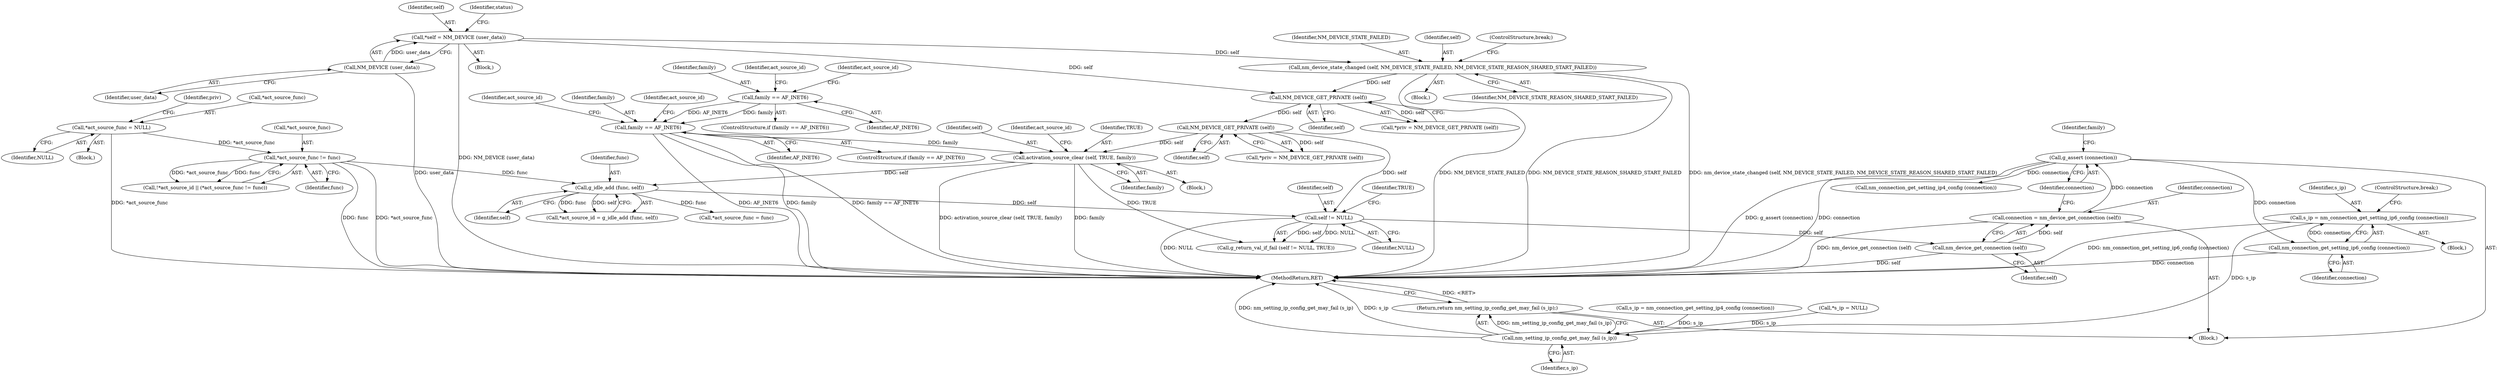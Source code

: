 digraph "0_NetworkManager_d5fc88e573fa58b93034b04d35a2454f5d28cad9@API" {
"1003523" [label="(Call,s_ip = nm_connection_get_setting_ip6_config (connection))"];
"1003525" [label="(Call,nm_connection_get_setting_ip6_config (connection))"];
"1003511" [label="(Call,g_assert (connection))"];
"1003507" [label="(Call,connection = nm_device_get_connection (self))"];
"1003509" [label="(Call,nm_device_get_connection (self))"];
"1003503" [label="(Call,self != NULL)"];
"1003489" [label="(Call,g_idle_add (func, self))"];
"1003477" [label="(Call,*act_source_func != func)"];
"1003423" [label="(Call,*act_source_func = NULL)"];
"1003482" [label="(Call,activation_source_clear (self, TRUE, family))"];
"1003431" [label="(Call,NM_DEVICE_GET_PRIVATE (self))"];
"1003375" [label="(Call,NM_DEVICE_GET_PRIVATE (self))"];
"1003364" [label="(Call,nm_device_state_changed (self, NM_DEVICE_STATE_FAILED, NM_DEVICE_STATE_REASON_SHARED_START_FAILED))"];
"1003356" [label="(Call,*self = NM_DEVICE (user_data))"];
"1003358" [label="(Call,NM_DEVICE (user_data))"];
"1003436" [label="(Call,family == AF_INET6)"];
"1003380" [label="(Call,family == AF_INET6)"];
"1003531" [label="(Call,nm_setting_ip_config_get_may_fail (s_ip))"];
"1003530" [label="(Return,return nm_setting_ip_config_get_may_fail (s_ip);)"];
"1003357" [label="(Identifier,self)"];
"1003530" [label="(Return,return nm_setting_ip_config_get_may_fail (s_ip);)"];
"1003486" [label="(Call,*act_source_id = g_idle_add (func, self))"];
"1003423" [label="(Call,*act_source_func = NULL)"];
"1003358" [label="(Call,NM_DEVICE (user_data))"];
"1003490" [label="(Identifier,func)"];
"1003485" [label="(Identifier,family)"];
"1003354" [label="(Block,)"];
"1003438" [label="(Identifier,AF_INET6)"];
"1003380" [label="(Call,family == AF_INET6)"];
"1003473" [label="(Call,!*act_source_id || (*act_source_func != func))"];
"1003435" [label="(ControlStructure,if (family == AF_INET6))"];
"1003512" [label="(Identifier,connection)"];
"1003399" [label="(Identifier,act_source_id)"];
"1003515" [label="(Block,)"];
"1003527" [label="(ControlStructure,break;)"];
"1003477" [label="(Call,*act_source_func != func)"];
"1003483" [label="(Identifier,self)"];
"1003382" [label="(Identifier,AF_INET6)"];
"1003514" [label="(Identifier,family)"];
"1003480" [label="(Identifier,func)"];
"1003365" [label="(Identifier,self)"];
"1003504" [label="(Identifier,self)"];
"1003491" [label="(Identifier,self)"];
"1003362" [label="(Block,)"];
"1003523" [label="(Call,s_ip = nm_connection_get_setting_ip6_config (connection))"];
"1003503" [label="(Call,self != NULL)"];
"1003364" [label="(Call,nm_device_state_changed (self, NM_DEVICE_STATE_FAILED, NM_DEVICE_STATE_REASON_SHARED_START_FAILED))"];
"1003367" [label="(Identifier,NM_DEVICE_STATE_REASON_SHARED_START_FAILED)"];
"1003496" [label="(Block,)"];
"1003455" [label="(Identifier,act_source_id)"];
"1003508" [label="(Identifier,connection)"];
"1003517" [label="(Call,s_ip = nm_connection_get_setting_ip4_config (connection))"];
"1003499" [label="(Call,*s_ip = NULL)"];
"1003424" [label="(Call,*act_source_func)"];
"1003505" [label="(Identifier,NULL)"];
"1003437" [label="(Identifier,family)"];
"1003511" [label="(Call,g_assert (connection))"];
"1003532" [label="(Identifier,s_ip)"];
"1003488" [label="(Identifier,act_source_id)"];
"1003507" [label="(Call,connection = nm_device_get_connection (self))"];
"1003373" [label="(Call,*priv = NM_DEVICE_GET_PRIVATE (self))"];
"1003379" [label="(ControlStructure,if (family == AF_INET6))"];
"1003478" [label="(Call,*act_source_func)"];
"1003441" [label="(Identifier,act_source_id)"];
"1003524" [label="(Identifier,s_ip)"];
"1003484" [label="(Identifier,TRUE)"];
"1003356" [label="(Call,*self = NM_DEVICE (user_data))"];
"1003502" [label="(Call,g_return_val_if_fail (self != NULL, TRUE))"];
"1003509" [label="(Call,nm_device_get_connection (self))"];
"1003436" [label="(Call,family == AF_INET6)"];
"1003519" [label="(Call,nm_connection_get_setting_ip4_config (connection))"];
"1003385" [label="(Identifier,act_source_id)"];
"1003510" [label="(Identifier,self)"];
"1003376" [label="(Identifier,self)"];
"1003489" [label="(Call,g_idle_add (func, self))"];
"1003432" [label="(Identifier,self)"];
"1003481" [label="(Block,)"];
"1003426" [label="(Identifier,NULL)"];
"1003368" [label="(ControlStructure,break;)"];
"1003431" [label="(Call,NM_DEVICE_GET_PRIVATE (self))"];
"1003413" [label="(Block,)"];
"1003375" [label="(Call,NM_DEVICE_GET_PRIVATE (self))"];
"1003361" [label="(Identifier,status)"];
"1003531" [label="(Call,nm_setting_ip_config_get_may_fail (s_ip))"];
"1003492" [label="(Call,*act_source_func = func)"];
"1007368" [label="(MethodReturn,RET)"];
"1003429" [label="(Call,*priv = NM_DEVICE_GET_PRIVATE (self))"];
"1003506" [label="(Identifier,TRUE)"];
"1003359" [label="(Identifier,user_data)"];
"1003430" [label="(Identifier,priv)"];
"1003381" [label="(Identifier,family)"];
"1003526" [label="(Identifier,connection)"];
"1003525" [label="(Call,nm_connection_get_setting_ip6_config (connection))"];
"1003482" [label="(Call,activation_source_clear (self, TRUE, family))"];
"1003366" [label="(Identifier,NM_DEVICE_STATE_FAILED)"];
"1003523" -> "1003515"  [label="AST: "];
"1003523" -> "1003525"  [label="CFG: "];
"1003524" -> "1003523"  [label="AST: "];
"1003525" -> "1003523"  [label="AST: "];
"1003527" -> "1003523"  [label="CFG: "];
"1003523" -> "1007368"  [label="DDG: nm_connection_get_setting_ip6_config (connection)"];
"1003525" -> "1003523"  [label="DDG: connection"];
"1003523" -> "1003531"  [label="DDG: s_ip"];
"1003525" -> "1003526"  [label="CFG: "];
"1003526" -> "1003525"  [label="AST: "];
"1003525" -> "1007368"  [label="DDG: connection"];
"1003511" -> "1003525"  [label="DDG: connection"];
"1003511" -> "1003496"  [label="AST: "];
"1003511" -> "1003512"  [label="CFG: "];
"1003512" -> "1003511"  [label="AST: "];
"1003514" -> "1003511"  [label="CFG: "];
"1003511" -> "1007368"  [label="DDG: g_assert (connection)"];
"1003511" -> "1007368"  [label="DDG: connection"];
"1003507" -> "1003511"  [label="DDG: connection"];
"1003511" -> "1003519"  [label="DDG: connection"];
"1003507" -> "1003496"  [label="AST: "];
"1003507" -> "1003509"  [label="CFG: "];
"1003508" -> "1003507"  [label="AST: "];
"1003509" -> "1003507"  [label="AST: "];
"1003512" -> "1003507"  [label="CFG: "];
"1003507" -> "1007368"  [label="DDG: nm_device_get_connection (self)"];
"1003509" -> "1003507"  [label="DDG: self"];
"1003509" -> "1003510"  [label="CFG: "];
"1003510" -> "1003509"  [label="AST: "];
"1003509" -> "1007368"  [label="DDG: self"];
"1003503" -> "1003509"  [label="DDG: self"];
"1003503" -> "1003502"  [label="AST: "];
"1003503" -> "1003505"  [label="CFG: "];
"1003504" -> "1003503"  [label="AST: "];
"1003505" -> "1003503"  [label="AST: "];
"1003506" -> "1003503"  [label="CFG: "];
"1003503" -> "1007368"  [label="DDG: NULL"];
"1003503" -> "1003502"  [label="DDG: self"];
"1003503" -> "1003502"  [label="DDG: NULL"];
"1003489" -> "1003503"  [label="DDG: self"];
"1003431" -> "1003503"  [label="DDG: self"];
"1003489" -> "1003486"  [label="AST: "];
"1003489" -> "1003491"  [label="CFG: "];
"1003490" -> "1003489"  [label="AST: "];
"1003491" -> "1003489"  [label="AST: "];
"1003486" -> "1003489"  [label="CFG: "];
"1003489" -> "1003486"  [label="DDG: func"];
"1003489" -> "1003486"  [label="DDG: self"];
"1003477" -> "1003489"  [label="DDG: func"];
"1003482" -> "1003489"  [label="DDG: self"];
"1003489" -> "1003492"  [label="DDG: func"];
"1003477" -> "1003473"  [label="AST: "];
"1003477" -> "1003480"  [label="CFG: "];
"1003478" -> "1003477"  [label="AST: "];
"1003480" -> "1003477"  [label="AST: "];
"1003473" -> "1003477"  [label="CFG: "];
"1003477" -> "1007368"  [label="DDG: *act_source_func"];
"1003477" -> "1007368"  [label="DDG: func"];
"1003477" -> "1003473"  [label="DDG: *act_source_func"];
"1003477" -> "1003473"  [label="DDG: func"];
"1003423" -> "1003477"  [label="DDG: *act_source_func"];
"1003423" -> "1003413"  [label="AST: "];
"1003423" -> "1003426"  [label="CFG: "];
"1003424" -> "1003423"  [label="AST: "];
"1003426" -> "1003423"  [label="AST: "];
"1003430" -> "1003423"  [label="CFG: "];
"1003423" -> "1007368"  [label="DDG: *act_source_func"];
"1003482" -> "1003481"  [label="AST: "];
"1003482" -> "1003485"  [label="CFG: "];
"1003483" -> "1003482"  [label="AST: "];
"1003484" -> "1003482"  [label="AST: "];
"1003485" -> "1003482"  [label="AST: "];
"1003488" -> "1003482"  [label="CFG: "];
"1003482" -> "1007368"  [label="DDG: activation_source_clear (self, TRUE, family)"];
"1003482" -> "1007368"  [label="DDG: family"];
"1003431" -> "1003482"  [label="DDG: self"];
"1003436" -> "1003482"  [label="DDG: family"];
"1003482" -> "1003502"  [label="DDG: TRUE"];
"1003431" -> "1003429"  [label="AST: "];
"1003431" -> "1003432"  [label="CFG: "];
"1003432" -> "1003431"  [label="AST: "];
"1003429" -> "1003431"  [label="CFG: "];
"1003431" -> "1003429"  [label="DDG: self"];
"1003375" -> "1003431"  [label="DDG: self"];
"1003375" -> "1003373"  [label="AST: "];
"1003375" -> "1003376"  [label="CFG: "];
"1003376" -> "1003375"  [label="AST: "];
"1003373" -> "1003375"  [label="CFG: "];
"1003375" -> "1003373"  [label="DDG: self"];
"1003364" -> "1003375"  [label="DDG: self"];
"1003356" -> "1003375"  [label="DDG: self"];
"1003364" -> "1003362"  [label="AST: "];
"1003364" -> "1003367"  [label="CFG: "];
"1003365" -> "1003364"  [label="AST: "];
"1003366" -> "1003364"  [label="AST: "];
"1003367" -> "1003364"  [label="AST: "];
"1003368" -> "1003364"  [label="CFG: "];
"1003364" -> "1007368"  [label="DDG: NM_DEVICE_STATE_REASON_SHARED_START_FAILED"];
"1003364" -> "1007368"  [label="DDG: nm_device_state_changed (self, NM_DEVICE_STATE_FAILED, NM_DEVICE_STATE_REASON_SHARED_START_FAILED)"];
"1003364" -> "1007368"  [label="DDG: NM_DEVICE_STATE_FAILED"];
"1003356" -> "1003364"  [label="DDG: self"];
"1003356" -> "1003354"  [label="AST: "];
"1003356" -> "1003358"  [label="CFG: "];
"1003357" -> "1003356"  [label="AST: "];
"1003358" -> "1003356"  [label="AST: "];
"1003361" -> "1003356"  [label="CFG: "];
"1003356" -> "1007368"  [label="DDG: NM_DEVICE (user_data)"];
"1003358" -> "1003356"  [label="DDG: user_data"];
"1003358" -> "1003359"  [label="CFG: "];
"1003359" -> "1003358"  [label="AST: "];
"1003358" -> "1007368"  [label="DDG: user_data"];
"1003436" -> "1003435"  [label="AST: "];
"1003436" -> "1003438"  [label="CFG: "];
"1003437" -> "1003436"  [label="AST: "];
"1003438" -> "1003436"  [label="AST: "];
"1003441" -> "1003436"  [label="CFG: "];
"1003455" -> "1003436"  [label="CFG: "];
"1003436" -> "1007368"  [label="DDG: AF_INET6"];
"1003436" -> "1007368"  [label="DDG: family"];
"1003436" -> "1007368"  [label="DDG: family == AF_INET6"];
"1003380" -> "1003436"  [label="DDG: family"];
"1003380" -> "1003436"  [label="DDG: AF_INET6"];
"1003380" -> "1003379"  [label="AST: "];
"1003380" -> "1003382"  [label="CFG: "];
"1003381" -> "1003380"  [label="AST: "];
"1003382" -> "1003380"  [label="AST: "];
"1003385" -> "1003380"  [label="CFG: "];
"1003399" -> "1003380"  [label="CFG: "];
"1003531" -> "1003530"  [label="AST: "];
"1003531" -> "1003532"  [label="CFG: "];
"1003532" -> "1003531"  [label="AST: "];
"1003530" -> "1003531"  [label="CFG: "];
"1003531" -> "1007368"  [label="DDG: nm_setting_ip_config_get_may_fail (s_ip)"];
"1003531" -> "1007368"  [label="DDG: s_ip"];
"1003531" -> "1003530"  [label="DDG: nm_setting_ip_config_get_may_fail (s_ip)"];
"1003517" -> "1003531"  [label="DDG: s_ip"];
"1003499" -> "1003531"  [label="DDG: s_ip"];
"1003530" -> "1003496"  [label="AST: "];
"1007368" -> "1003530"  [label="CFG: "];
"1003530" -> "1007368"  [label="DDG: <RET>"];
}
